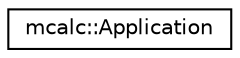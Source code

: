 digraph "Graphical Class Hierarchy"
{
  edge [fontname="Helvetica",fontsize="10",labelfontname="Helvetica",labelfontsize="10"];
  node [fontname="Helvetica",fontsize="10",shape=record];
  rankdir="LR";
  Node1 [label="mcalc::Application",height=0.2,width=0.4,color="black", fillcolor="white", style="filled",URL="$classmcalc_1_1Application.html"];
}
